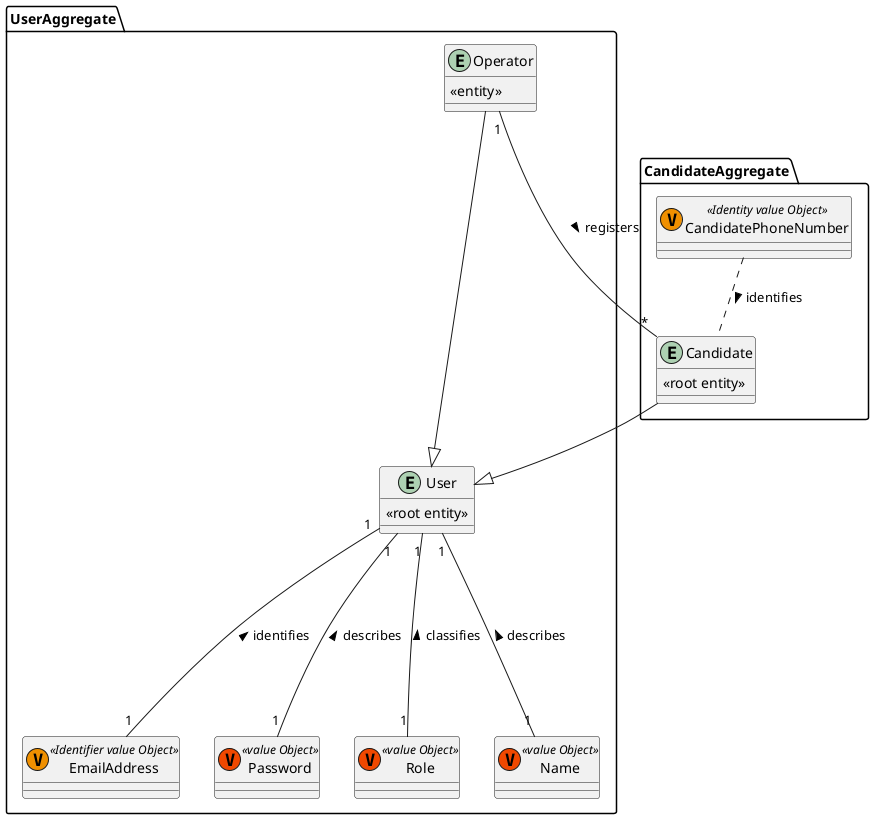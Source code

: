@startuml
'https://plantuml.com/class--diagram

package UserAggregate{

Entity Operator {
    <<entity>>
}
    class EmailAddress <<(V,#f09000) Identifier value Object>> {}
    Entity User {
        <<root entity>>
    }

    Class Password <<(V,#f04800) value Object>> {}
    Class Role  <<(V,#f04800) value Object>>{}
    Class Name <<(V,#f04800) value Object>> {}
}

Package CandidateAggregate{
    Entity Candidate {
        <<root entity>>
    }

    Class CandidatePhoneNumber <<(V,#f09000) Identity value Object>> {}
}

CandidatePhoneNumber .- Candidate : > identifies
Operator "1" -- "*" Candidate : > registers

User "1" ---- "1" EmailAddress : identifies <
User "1" ---- "1" Role : classifies <
User "1" ---- "1" Name : describes <
User "1" ---- "1" Password : describes <
Operator ----|> User
Candidate --|> User


@enduml